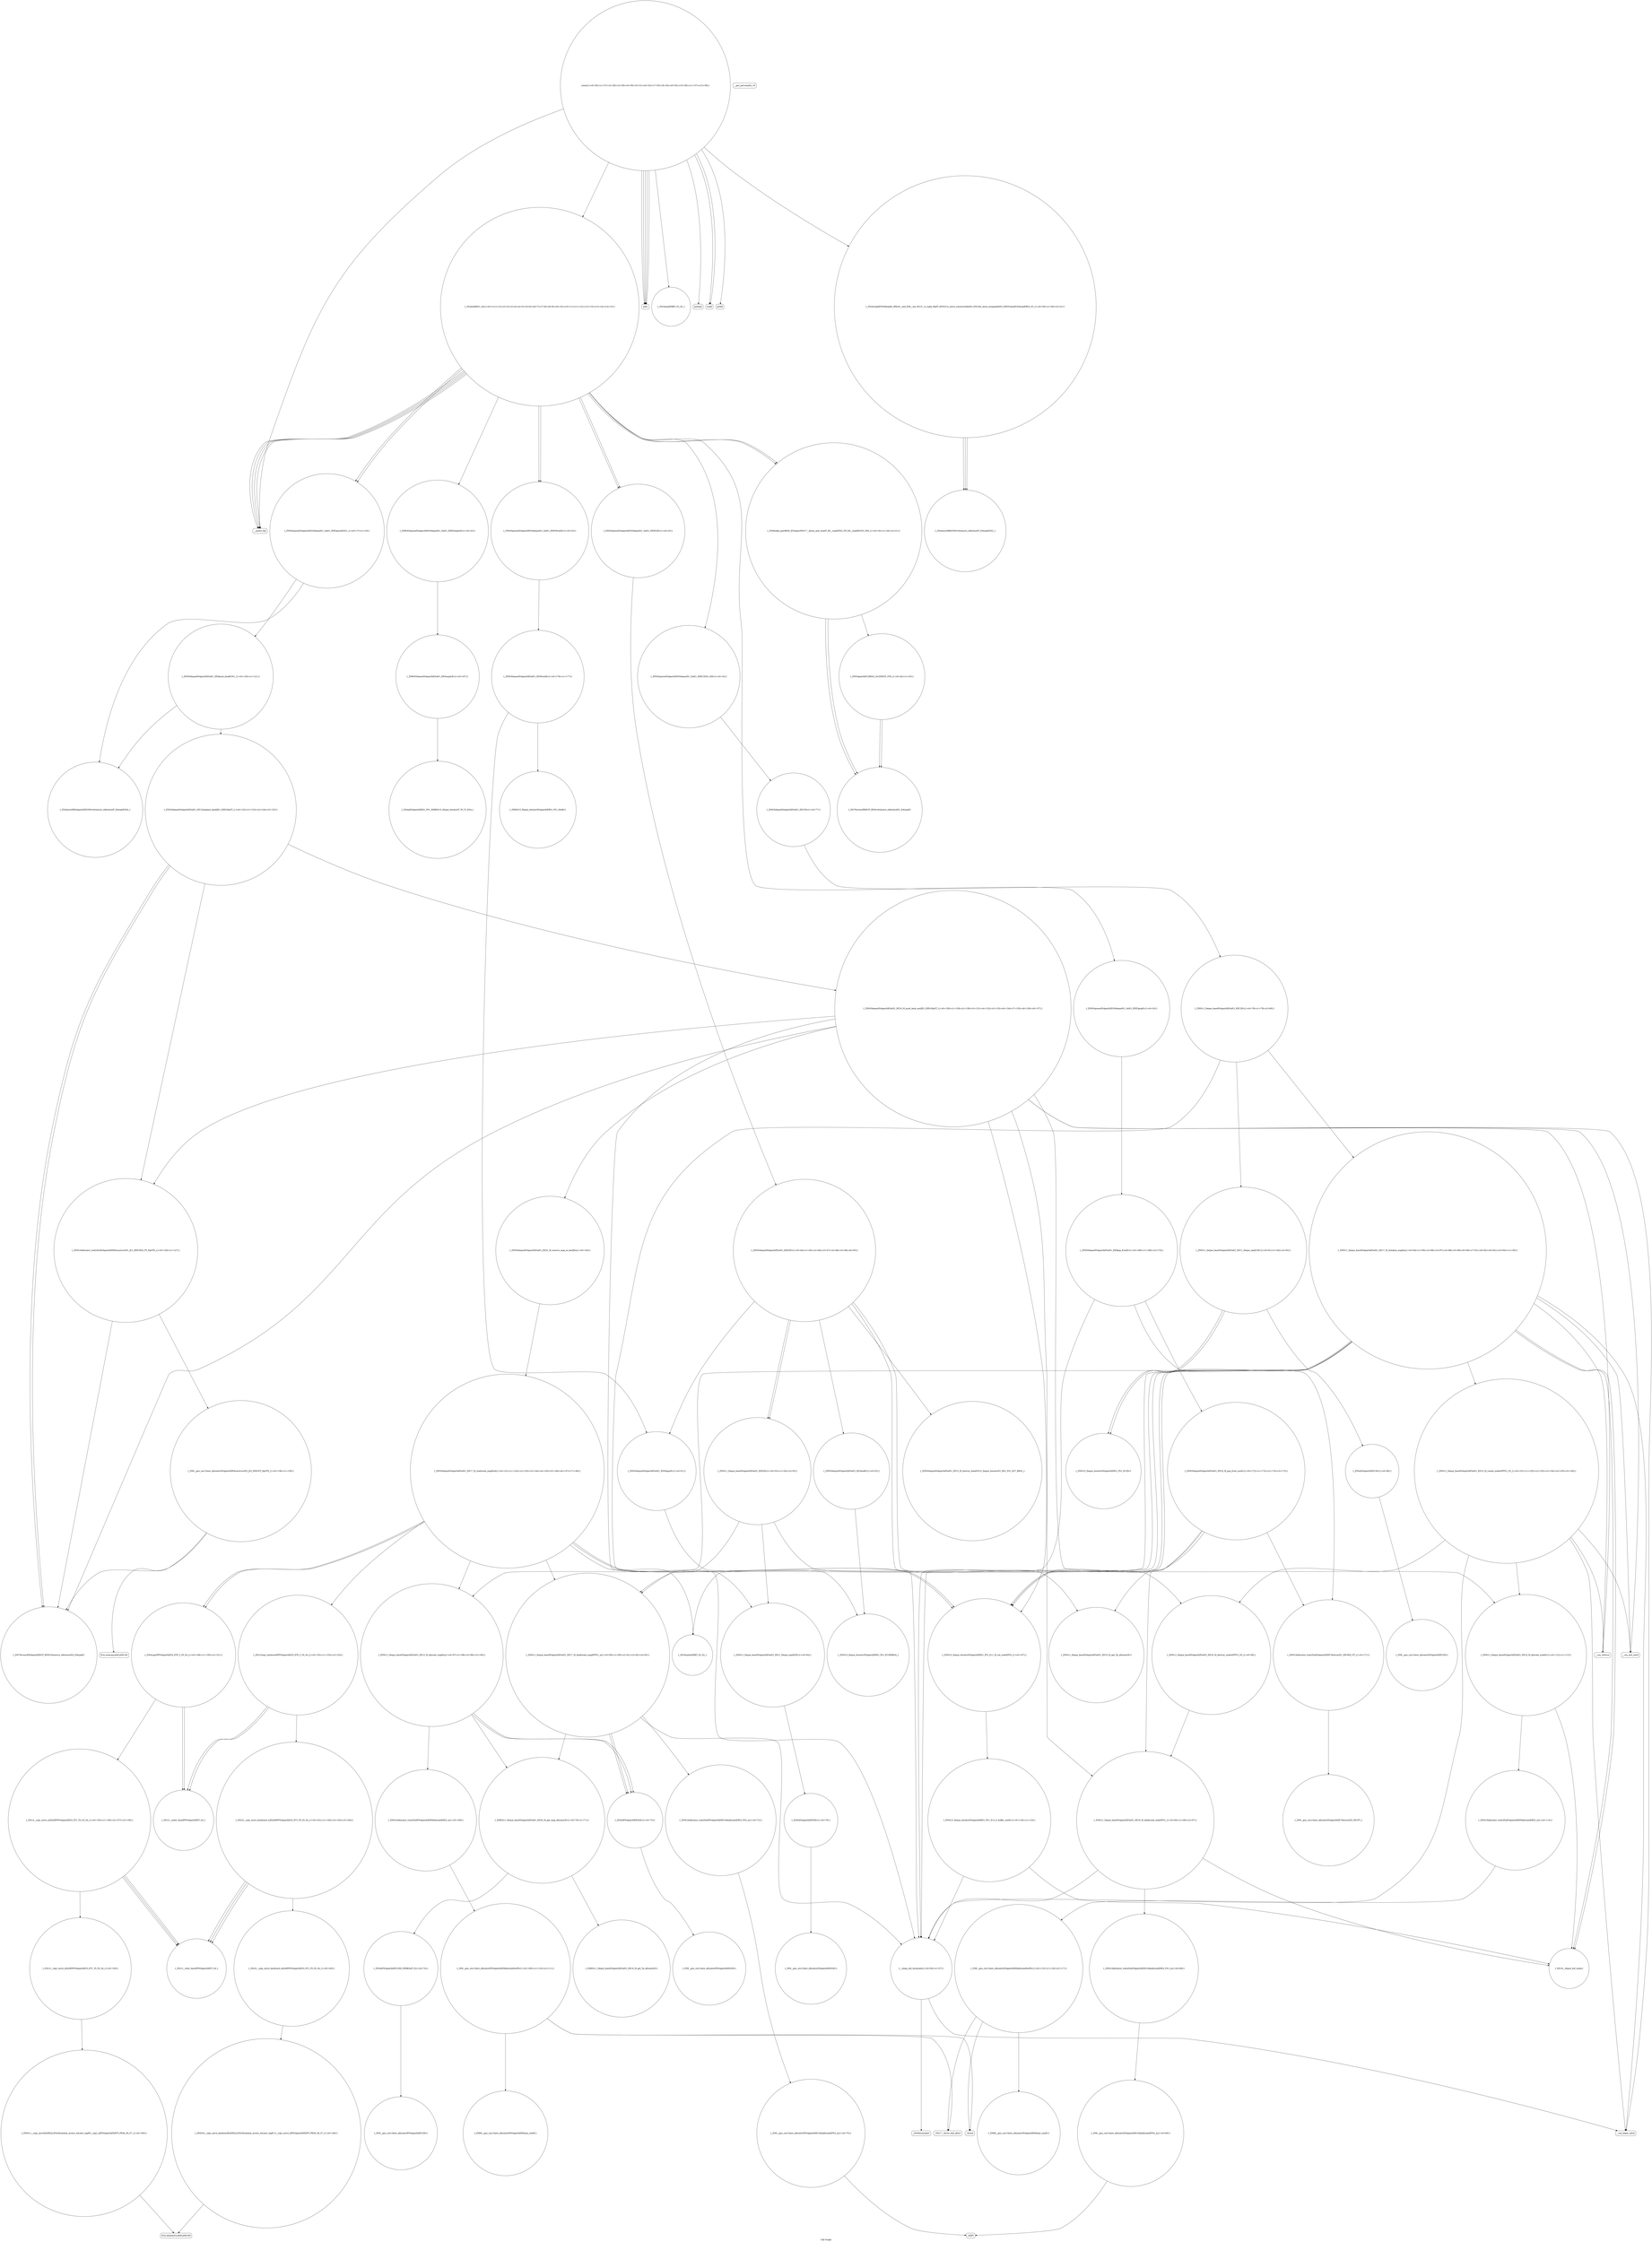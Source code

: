 digraph "Call Graph" {
	label="Call Graph";

	Node0x55ba632e8130 [shape=record,shape=circle,label="{_Z5checkPA51_ciii|{<s0>1|<s1>2|<s2>3|<s3>4|<s4>5|<s5>6|<s6>7|<s7>8|<s8>9|<s9>10|<s10>11|<s11>12|<s12>13|<s13>14|<s14>15}}"];
	Node0x55ba632e8130:s0 -> Node0x55ba632e81b0[color=black];
	Node0x55ba632e8130:s1 -> Node0x55ba6356dff0[color=black];
	Node0x55ba632e8130:s2 -> Node0x55ba6356e0f0[color=black];
	Node0x55ba632e8130:s3 -> Node0x55ba6356e070[color=black];
	Node0x55ba632e8130:s4 -> Node0x55ba6356e370[color=black];
	Node0x55ba632e8130:s5 -> Node0x55ba6356dff0[color=black];
	Node0x55ba632e8130:s6 -> Node0x55ba6356dff0[color=black];
	Node0x55ba632e8130:s7 -> Node0x55ba6356e1f0[color=black];
	Node0x55ba632e8130:s8 -> Node0x55ba6356e270[color=black];
	Node0x55ba632e8130:s9 -> Node0x55ba6356e270[color=black];
	Node0x55ba632e8130:s10 -> Node0x55ba6356e0f0[color=black];
	Node0x55ba632e8130:s11 -> Node0x55ba6356e070[color=black];
	Node0x55ba632e8130:s12 -> Node0x55ba6356e2f0[color=black];
	Node0x55ba632e8130:s13 -> Node0x55ba6356dff0[color=black];
	Node0x55ba632e8130:s14 -> Node0x55ba6356e370[color=black];
	Node0x55ba63571c10 [shape=record,shape=circle,label="{_ZNSt20__copy_move_backwardILb0ELb1ESt26random_access_iterator_tagE13__copy_move_bIPSt4pairIiiEEEPT_PKS6_S9_S7_|{<s0>166}}"];
	Node0x55ba63571c10:s0 -> Node0x55ba63571a90[color=black];
	Node0x55ba6356e270 [shape=record,shape=circle,label="{_ZNSt5queueISt4pairIiiESt5dequeIS1_SaIS1_EEE5frontEv|{<s0>23}}"];
	Node0x55ba6356e270:s0 -> Node0x55ba6356f770[color=black];
	Node0x55ba6356f770 [shape=record,shape=circle,label="{_ZNSt5dequeISt4pairIiiESaIS1_EE5frontEv|{<s0>176|<s1>177}}"];
	Node0x55ba6356f770:s0 -> Node0x55ba6356e970[color=black];
	Node0x55ba6356f770:s1 -> Node0x55ba6356f7f0[color=black];
	Node0x55ba6356e5f0 [shape=record,shape=Mrecord,label="{puts}"];
	Node0x55ba6356e970 [shape=record,shape=circle,label="{_ZNSt5dequeISt4pairIiiESaIS1_EE5beginEv|{<s0>51}}"];
	Node0x55ba6356e970:s0 -> Node0x55ba6356ecf0[color=black];
	Node0x55ba6356ecf0 [shape=record,shape=circle,label="{_ZNSt15_Deque_iteratorISt4pairIiiERS1_PS1_EC2ERKS4_}"];
	Node0x55ba6356f070 [shape=record,shape=circle,label="{_ZN9__gnu_cxx13new_allocatorISt4pairIiiEE10deallocateEPS2_m|{<s0>69}}"];
	Node0x55ba6356f070:s0 -> Node0x55ba6356f0f0[color=black];
	Node0x55ba6356f3f0 [shape=record,shape=circle,label="{_ZN9__gnu_cxx13new_allocatorIPSt4pairIiiEEC2Ev}"];
	Node0x55ba63570790 [shape=record,shape=circle,label="{_ZNSt11_Deque_baseISt4pairIiiESaIS1_EE11_Deque_implC2Ev|{<s0>81|<s1>82|<s2>83}}"];
	Node0x55ba63570790:s0 -> Node0x55ba63570890[color=black];
	Node0x55ba63570790:s1 -> Node0x55ba63570910[color=black];
	Node0x55ba63570790:s2 -> Node0x55ba63570910[color=black];
	Node0x55ba63570b10 [shape=record,shape=circle,label="{_ZNSt11_Deque_baseISt4pairIiiESaIS1_EE15_M_create_nodesEPPS1_S5_|{<s0>101|<s1>102|<s2>103|<s3>104|<s4>105|<s5>106}}"];
	Node0x55ba63570b10:s0 -> Node0x55ba63570f90[color=black];
	Node0x55ba63570b10:s1 -> Node0x55ba6356ebf0[color=black];
	Node0x55ba63570b10:s2 -> Node0x55ba6356ed70[color=black];
	Node0x55ba63570b10:s3 -> Node0x55ba63570b90[color=black];
	Node0x55ba63570b10:s4 -> Node0x55ba63570c10[color=black];
	Node0x55ba63570b10:s5 -> Node0x55ba6356eb70[color=black];
	Node0x55ba63570e90 [shape=record,shape=Mrecord,label="{_ZSt17__throw_bad_allocv}"];
	Node0x55ba63571210 [shape=record,shape=circle,label="{_ZNSt5dequeISt4pairIiiESaIS1_EE9push_backEOS1_|{<s0>120|<s1>121}}"];
	Node0x55ba63571210:s0 -> Node0x55ba63571290[color=black];
	Node0x55ba63571210:s1 -> Node0x55ba63571310[color=black];
	Node0x55ba63571590 [shape=record,shape=Mrecord,label="{llvm.memcpy.p0i8.p0i8.i64}"];
	Node0x55ba63571910 [shape=record,shape=circle,label="{_ZSt13__copy_move_aILb0EPPSt4pairIiiES3_ET1_T0_S5_S4_|{<s0>159}}"];
	Node0x55ba63571910:s0 -> Node0x55ba63571a10[color=black];
	Node0x55ba632e81b0 [shape=record,shape=circle,label="{_ZNSt5queueISt4pairIiiESt5dequeIS1_SaIS1_EEEC2IS4_vEEv|{<s0>16}}"];
	Node0x55ba632e81b0:s0 -> Node0x55ba6356f670[color=black];
	Node0x55ba63571c90 [shape=record,shape=circle,label="{_ZNKSt5dequeISt4pairIiiESaIS1_EE5emptyEv|{<s0>167}}"];
	Node0x55ba63571c90:s0 -> Node0x55ba63571d10[color=black];
	Node0x55ba6356e2f0 [shape=record,shape=circle,label="{_ZNSt5queueISt4pairIiiESt5dequeIS1_SaIS1_EEE3popEv|{<s0>24}}"];
	Node0x55ba6356e2f0:s0 -> Node0x55ba63571d90[color=black];
	Node0x55ba6356f7f0 [shape=record,shape=circle,label="{_ZNKSt15_Deque_iteratorISt4pairIiiERS1_PS1_EdeEv}"];
	Node0x55ba6356e670 [shape=record,shape=circle,label="{_ZSt3maxIiERKT_S2_S2_}"];
	Node0x55ba6356e9f0 [shape=record,shape=circle,label="{_ZNSt5dequeISt4pairIiiESaIS1_EE3endEv|{<s0>52}}"];
	Node0x55ba6356e9f0:s0 -> Node0x55ba6356ecf0[color=black];
	Node0x55ba6356ed70 [shape=record,shape=circle,label="{_ZNSt11_Deque_baseISt4pairIiiESaIS1_EE16_M_destroy_nodesEPPS1_S5_|{<s0>58}}"];
	Node0x55ba6356ed70:s0 -> Node0x55ba6356eef0[color=black];
	Node0x55ba6356f0f0 [shape=record,shape=Mrecord,label="{_ZdlPv}"];
	Node0x55ba6356f470 [shape=record,shape=circle,label="{_ZN9__gnu_cxx13new_allocatorIPSt4pairIiiEE10deallocateEPS3_m|{<s0>75}}"];
	Node0x55ba6356f470:s0 -> Node0x55ba6356f0f0[color=black];
	Node0x55ba63570810 [shape=record,shape=circle,label="{_ZNSt11_Deque_baseISt4pairIiiESaIS1_EE17_M_initialize_mapEm|{<s0>84|<s1>85|<s2>86|<s3>87|<s4>88|<s5>89|<s6>90|<s7>91|<s8>92|<s9>93|<s10>94|<s11>95}}"];
	Node0x55ba63570810:s0 -> Node0x55ba6356eff0[color=black];
	Node0x55ba63570810:s1 -> Node0x55ba63570a10[color=black];
	Node0x55ba63570810:s2 -> Node0x55ba63570a90[color=black];
	Node0x55ba63570810:s3 -> Node0x55ba63570b10[color=black];
	Node0x55ba63570810:s4 -> Node0x55ba6356ebf0[color=black];
	Node0x55ba63570810:s5 -> Node0x55ba6356edf0[color=black];
	Node0x55ba63570810:s6 -> Node0x55ba63570b90[color=black];
	Node0x55ba63570810:s7 -> Node0x55ba63570c10[color=black];
	Node0x55ba63570810:s8 -> Node0x55ba63570c90[color=black];
	Node0x55ba63570810:s9 -> Node0x55ba63570c90[color=black];
	Node0x55ba63570810:s10 -> Node0x55ba6356eff0[color=black];
	Node0x55ba63570810:s11 -> Node0x55ba6356eb70[color=black];
	Node0x55ba63570b90 [shape=record,shape=Mrecord,label="{__cxa_rethrow}"];
	Node0x55ba63570f10 [shape=record,shape=Mrecord,label="{_Znwm}"];
	Node0x55ba63571290 [shape=record,shape=circle,label="{_ZSt4moveIRSt4pairIiiEEONSt16remove_referenceIT_E4typeEOS4_}"];
	Node0x55ba63571610 [shape=record,shape=circle,label="{_ZNSt5dequeISt4pairIiiESaIS1_EE22_M_reserve_map_at_backEm|{<s0>140}}"];
	Node0x55ba63571610:s0 -> Node0x55ba63571690[color=black];
	Node0x55ba63571990 [shape=record,shape=circle,label="{_ZSt12__niter_baseIPPSt4pairIiiEET_S4_}"];
	Node0x55ba6356dff0 [shape=record,shape=Mrecord,label="{__assert_fail}"];
	Node0x55ba63571d10 [shape=record,shape=circle,label="{_ZSteqISt4pairIiiERS1_PS1_EbRKSt15_Deque_iteratorIT_T0_T1_ESA_}"];
	Node0x55ba6356e370 [shape=record,shape=circle,label="{_ZNSt5queueISt4pairIiiESt5dequeIS1_SaIS1_EEED2Ev|{<s0>25}}"];
	Node0x55ba6356e370:s0 -> Node0x55ba6356e870[color=black];
	Node0x55ba6356f870 [shape=record,shape=circle,label="{_ZSt4moveIRiEONSt16remove_referenceIT_E4typeEOS2_}"];
	Node0x55ba6356e6f0 [shape=record,shape=Mrecord,label="{putchar}"];
	Node0x55ba6356ea70 [shape=record,shape=circle,label="{_ZNSt11_Deque_baseISt4pairIiiESaIS1_EE19_M_get_Tp_allocatorEv}"];
	Node0x55ba6356edf0 [shape=record,shape=circle,label="{_ZNSt11_Deque_baseISt4pairIiiESaIS1_EE17_M_deallocate_mapEPPS1_m|{<s0>59|<s1>60|<s2>61|<s3>62|<s4>63}}"];
	Node0x55ba6356edf0:s0 -> Node0x55ba6356f170[color=black];
	Node0x55ba6356edf0:s1 -> Node0x55ba6356f1f0[color=black];
	Node0x55ba6356edf0:s2 -> Node0x55ba6356f270[color=black];
	Node0x55ba6356edf0:s3 -> Node0x55ba6356f270[color=black];
	Node0x55ba6356edf0:s4 -> Node0x55ba6356eb70[color=black];
	Node0x55ba6356f170 [shape=record,shape=circle,label="{_ZNKSt11_Deque_baseISt4pairIiiESaIS1_EE20_M_get_map_allocatorEv|{<s0>70|<s1>71}}"];
	Node0x55ba6356f170:s0 -> Node0x55ba6356f2f0[color=black];
	Node0x55ba6356f170:s1 -> Node0x55ba6356f370[color=black];
	Node0x55ba6356f4f0 [shape=record,shape=circle,label="{_ZN9__gnu_cxx13new_allocatorIPSt4pairIiiEED2Ev}"];
	Node0x55ba63570890 [shape=record,shape=circle,label="{_ZNSaISt4pairIiiEEC2Ev|{<s0>96}}"];
	Node0x55ba63570890:s0 -> Node0x55ba63570990[color=black];
	Node0x55ba63570c10 [shape=record,shape=Mrecord,label="{__cxa_end_catch}"];
	Node0x55ba63570f90 [shape=record,shape=circle,label="{_ZNSt11_Deque_baseISt4pairIiiESaIS1_EE16_M_allocate_nodeEv|{<s0>112|<s1>113}}"];
	Node0x55ba63570f90:s0 -> Node0x55ba6356eff0[color=black];
	Node0x55ba63570f90:s1 -> Node0x55ba63571010[color=black];
	Node0x55ba63571310 [shape=record,shape=circle,label="{_ZNSt5dequeISt4pairIiiESaIS1_EE12emplace_backIJS1_EEEvDpOT_|{<s0>122|<s1>123|<s2>124|<s3>125}}"];
	Node0x55ba63571310:s0 -> Node0x55ba63571410[color=black];
	Node0x55ba63571310:s1 -> Node0x55ba63571390[color=black];
	Node0x55ba63571310:s2 -> Node0x55ba63571410[color=black];
	Node0x55ba63571310:s3 -> Node0x55ba63571490[color=black];
	Node0x55ba63571690 [shape=record,shape=circle,label="{_ZNSt5dequeISt4pairIiiESaIS1_EE17_M_reallocate_mapEmb|{<s0>141|<s1>142|<s2>143|<s3>144|<s4>145|<s5>146|<s6>147|<s7>148}}"];
	Node0x55ba63571690:s0 -> Node0x55ba63571710[color=black];
	Node0x55ba63571690:s1 -> Node0x55ba63571790[color=black];
	Node0x55ba63571690:s2 -> Node0x55ba63570a10[color=black];
	Node0x55ba63571690:s3 -> Node0x55ba63570a90[color=black];
	Node0x55ba63571690:s4 -> Node0x55ba63571710[color=black];
	Node0x55ba63571690:s5 -> Node0x55ba6356edf0[color=black];
	Node0x55ba63571690:s6 -> Node0x55ba63570c90[color=black];
	Node0x55ba63571690:s7 -> Node0x55ba63570c90[color=black];
	Node0x55ba63571a10 [shape=record,shape=circle,label="{_ZNSt11__copy_moveILb0ELb1ESt26random_access_iterator_tagE8__copy_mIPSt4pairIiiEEEPT_PKS6_S9_S7_|{<s0>160}}"];
	Node0x55ba63571a10:s0 -> Node0x55ba63571a90[color=black];
	Node0x55ba6356e070 [shape=record,shape=circle,label="{_ZNSt5queueISt4pairIiiESt5dequeIS1_SaIS1_EEE4pushEOS1_|{<s0>17|<s1>18}}"];
	Node0x55ba6356e070:s0 -> Node0x55ba63571290[color=black];
	Node0x55ba6356e070:s1 -> Node0x55ba63571210[color=black];
	Node0x55ba63571d90 [shape=record,shape=circle,label="{_ZNSt5dequeISt4pairIiiESaIS1_EE9pop_frontEv|{<s0>168|<s1>169|<s2>170}}"];
	Node0x55ba63571d90:s0 -> Node0x55ba63571e10[color=black];
	Node0x55ba63571d90:s1 -> Node0x55ba63571e90[color=black];
	Node0x55ba63571d90:s2 -> Node0x55ba6356eb70[color=black];
	Node0x55ba6356e3f0 [shape=record,shape=circle,label="{main|{<s0>26|<s1>27|<s2>28|<s3>29|<s4>30|<s5>31|<s6>32|<s7>33|<s8>34|<s9>35|<s10>36|<s11>37|<s12>38}}"];
	Node0x55ba6356e3f0:s0 -> Node0x55ba6356e470[color=black];
	Node0x55ba6356e3f0:s1 -> Node0x55ba6356e470[color=black];
	Node0x55ba6356e3f0:s2 -> Node0x55ba6356e4f0[color=black];
	Node0x55ba6356e3f0:s3 -> Node0x55ba6356e570[color=black];
	Node0x55ba6356e3f0:s4 -> Node0x55ba6356e5f0[color=black];
	Node0x55ba6356e3f0:s5 -> Node0x55ba6356e5f0[color=black];
	Node0x55ba6356e3f0:s6 -> Node0x55ba6356dff0[color=black];
	Node0x55ba6356e3f0:s7 -> Node0x55ba6356e5f0[color=black];
	Node0x55ba6356e3f0:s8 -> Node0x55ba6356e670[color=black];
	Node0x55ba6356e3f0:s9 -> Node0x55ba6356e5f0[color=black];
	Node0x55ba6356e3f0:s10 -> Node0x55ba6356e6f0[color=black];
	Node0x55ba6356e3f0:s11 -> Node0x55ba6356e5f0[color=black];
	Node0x55ba6356e3f0:s12 -> Node0x55ba632e8130[color=black];
	Node0x55ba6356e770 [shape=record,shape=circle,label="{_ZSt7forwardIRiEOT_RNSt16remove_referenceIS1_E4typeE}"];
	Node0x55ba6356eaf0 [shape=record,shape=circle,label="{_ZNSt11_Deque_baseISt4pairIiiESaIS1_EED2Ev|{<s0>53|<s1>54|<s2>55}}"];
	Node0x55ba6356eaf0:s0 -> Node0x55ba6356ed70[color=black];
	Node0x55ba6356eaf0:s1 -> Node0x55ba6356edf0[color=black];
	Node0x55ba6356eaf0:s2 -> Node0x55ba6356ee70[color=black];
	Node0x55ba6356ee70 [shape=record,shape=circle,label="{_ZNSt11_Deque_baseISt4pairIiiESaIS1_EE11_Deque_implD2Ev|{<s0>64}}"];
	Node0x55ba6356ee70:s0 -> Node0x55ba6356f570[color=black];
	Node0x55ba6356f1f0 [shape=record,shape=circle,label="{_ZNSt16allocator_traitsISaIPSt4pairIiiEEE10deallocateERS3_PS2_m|{<s0>72}}"];
	Node0x55ba6356f1f0:s0 -> Node0x55ba6356f470[color=black];
	Node0x55ba6356f570 [shape=record,shape=circle,label="{_ZNSaISt4pairIiiEED2Ev|{<s0>76}}"];
	Node0x55ba6356f570:s0 -> Node0x55ba6356f5f0[color=black];
	Node0x55ba63570910 [shape=record,shape=circle,label="{_ZNSt15_Deque_iteratorISt4pairIiiERS1_PS1_EC2Ev}"];
	Node0x55ba63570c90 [shape=record,shape=circle,label="{_ZNSt15_Deque_iteratorISt4pairIiiERS1_PS1_E11_M_set_nodeEPS3_|{<s0>107}}"];
	Node0x55ba63570c90:s0 -> Node0x55ba63571190[color=black];
	Node0x55ba63571010 [shape=record,shape=circle,label="{_ZNSt16allocator_traitsISaISt4pairIiiEEE8allocateERS2_m|{<s0>114}}"];
	Node0x55ba63571010:s0 -> Node0x55ba63571090[color=black];
	Node0x55ba63571390 [shape=record,shape=circle,label="{_ZNSt16allocator_traitsISaISt4pairIiiEEE9constructIS1_JS1_EEEvRS2_PT_DpOT0_|{<s0>126|<s1>127}}"];
	Node0x55ba63571390:s0 -> Node0x55ba63571410[color=black];
	Node0x55ba63571390:s1 -> Node0x55ba63571510[color=black];
	Node0x55ba63571710 [shape=record,shape=circle,label="{_ZSt4copyIPPSt4pairIiiES3_ET0_T_S5_S4_|{<s0>149|<s1>150|<s2>151}}"];
	Node0x55ba63571710:s0 -> Node0x55ba63571890[color=black];
	Node0x55ba63571710:s1 -> Node0x55ba63571890[color=black];
	Node0x55ba63571710:s2 -> Node0x55ba63571810[color=black];
	Node0x55ba63571a90 [shape=record,shape=Mrecord,label="{llvm.memmove.p0i8.p0i8.i64}"];
	Node0x55ba6356e0f0 [shape=record,shape=circle,label="{_ZSt9make_pairIRiS0_ESt4pairINSt17__decay_and_stripIT_E6__typeENS2_IT0_E6__typeEEOS3_OS6_|{<s0>19|<s1>20|<s2>21}}"];
	Node0x55ba6356e0f0:s0 -> Node0x55ba6356e770[color=black];
	Node0x55ba6356e0f0:s1 -> Node0x55ba6356e770[color=black];
	Node0x55ba6356e0f0:s2 -> Node0x55ba6356e7f0[color=black];
	Node0x55ba63571e10 [shape=record,shape=circle,label="{_ZNSt16allocator_traitsISaISt4pairIiiEEE7destroyIS1_EEvRS2_PT_|{<s0>171}}"];
	Node0x55ba63571e10:s0 -> Node0x55ba6356f6f0[color=black];
	Node0x55ba6356e470 [shape=record,shape=Mrecord,label="{scanf}"];
	Node0x55ba6356e7f0 [shape=record,shape=circle,label="{_ZNSt4pairIiiEC2IRiS2_Lb1EEEOT_OT0_|{<s0>42|<s1>43}}"];
	Node0x55ba6356e7f0:s0 -> Node0x55ba6356e770[color=black];
	Node0x55ba6356e7f0:s1 -> Node0x55ba6356e770[color=black];
	Node0x55ba6356eb70 [shape=record,shape=circle,label="{__clang_call_terminate|{<s0>56|<s1>57}}"];
	Node0x55ba6356eb70:s0 -> Node0x55ba6356ebf0[color=black];
	Node0x55ba6356eb70:s1 -> Node0x55ba6356ec70[color=black];
	Node0x55ba6356eef0 [shape=record,shape=circle,label="{_ZNSt11_Deque_baseISt4pairIiiESaIS1_EE18_M_deallocate_nodeEPS1_|{<s0>65|<s1>66|<s2>67}}"];
	Node0x55ba6356eef0:s0 -> Node0x55ba6356eff0[color=black];
	Node0x55ba6356eef0:s1 -> Node0x55ba6356ef70[color=black];
	Node0x55ba6356eef0:s2 -> Node0x55ba6356eb70[color=black];
	Node0x55ba6356f270 [shape=record,shape=circle,label="{_ZNSaIPSt4pairIiiEED2Ev|{<s0>73}}"];
	Node0x55ba6356f270:s0 -> Node0x55ba6356f4f0[color=black];
	Node0x55ba6356f5f0 [shape=record,shape=circle,label="{_ZN9__gnu_cxx13new_allocatorISt4pairIiiEED2Ev}"];
	Node0x55ba63570990 [shape=record,shape=circle,label="{_ZN9__gnu_cxx13new_allocatorISt4pairIiiEEC2Ev}"];
	Node0x55ba63570d10 [shape=record,shape=circle,label="{_ZNSt16allocator_traitsISaIPSt4pairIiiEEE8allocateERS3_m|{<s0>108}}"];
	Node0x55ba63570d10:s0 -> Node0x55ba63570d90[color=black];
	Node0x55ba63571090 [shape=record,shape=circle,label="{_ZN9__gnu_cxx13new_allocatorISt4pairIiiEE8allocateEmPKv|{<s0>115|<s1>116|<s2>117}}"];
	Node0x55ba63571090:s0 -> Node0x55ba63571110[color=black];
	Node0x55ba63571090:s1 -> Node0x55ba63570e90[color=black];
	Node0x55ba63571090:s2 -> Node0x55ba63570f10[color=black];
	Node0x55ba63571410 [shape=record,shape=circle,label="{_ZSt7forwardISt4pairIiiEEOT_RNSt16remove_referenceIS2_E4typeE}"];
	Node0x55ba63571790 [shape=record,shape=circle,label="{_ZSt13copy_backwardIPPSt4pairIiiES3_ET0_T_S5_S4_|{<s0>152|<s1>153|<s2>154}}"];
	Node0x55ba63571790:s0 -> Node0x55ba63571890[color=black];
	Node0x55ba63571790:s1 -> Node0x55ba63571890[color=black];
	Node0x55ba63571790:s2 -> Node0x55ba63571b10[color=black];
	Node0x55ba63571b10 [shape=record,shape=circle,label="{_ZSt23__copy_move_backward_a2ILb0EPPSt4pairIiiES3_ET1_T0_S5_S4_|{<s0>161|<s1>162|<s2>163|<s3>164}}"];
	Node0x55ba63571b10:s0 -> Node0x55ba63571990[color=black];
	Node0x55ba63571b10:s1 -> Node0x55ba63571990[color=black];
	Node0x55ba63571b10:s2 -> Node0x55ba63571990[color=black];
	Node0x55ba63571b10:s3 -> Node0x55ba63571b90[color=black];
	Node0x55ba6356e170 [shape=record,shape=Mrecord,label="{__gxx_personality_v0}"];
	Node0x55ba63571e90 [shape=record,shape=circle,label="{_ZNSt5dequeISt4pairIiiESaIS1_EE16_M_pop_front_auxEv|{<s0>172|<s1>173|<s2>174|<s3>175}}"];
	Node0x55ba63571e90:s0 -> Node0x55ba6356ea70[color=black];
	Node0x55ba63571e90:s1 -> Node0x55ba63571e10[color=black];
	Node0x55ba63571e90:s2 -> Node0x55ba6356eef0[color=black];
	Node0x55ba63571e90:s3 -> Node0x55ba63570c90[color=black];
	Node0x55ba6356e4f0 [shape=record,shape=Mrecord,label="{printf}"];
	Node0x55ba6356e870 [shape=record,shape=circle,label="{_ZNSt5dequeISt4pairIiiESaIS1_EED2Ev|{<s0>44|<s1>45|<s2>46|<s3>47|<s4>48|<s5>49|<s6>50}}"];
	Node0x55ba6356e870:s0 -> Node0x55ba6356e970[color=black];
	Node0x55ba6356e870:s1 -> Node0x55ba6356e9f0[color=black];
	Node0x55ba6356e870:s2 -> Node0x55ba6356ea70[color=black];
	Node0x55ba6356e870:s3 -> Node0x55ba6356e8f0[color=black];
	Node0x55ba6356e870:s4 -> Node0x55ba6356eaf0[color=black];
	Node0x55ba6356e870:s5 -> Node0x55ba6356eaf0[color=black];
	Node0x55ba6356e870:s6 -> Node0x55ba6356eb70[color=black];
	Node0x55ba6356ebf0 [shape=record,shape=Mrecord,label="{__cxa_begin_catch}"];
	Node0x55ba6356ef70 [shape=record,shape=circle,label="{_ZNSt16allocator_traitsISaISt4pairIiiEEE10deallocateERS2_PS1_m|{<s0>68}}"];
	Node0x55ba6356ef70:s0 -> Node0x55ba6356f070[color=black];
	Node0x55ba6356f2f0 [shape=record,shape=circle,label="{_ZNKSt11_Deque_baseISt4pairIiiESaIS1_EE19_M_get_Tp_allocatorEv}"];
	Node0x55ba6356f670 [shape=record,shape=circle,label="{_ZNSt5dequeISt4pairIiiESaIS1_EEC2Ev|{<s0>77}}"];
	Node0x55ba6356f670:s0 -> Node0x55ba63570710[color=black];
	Node0x55ba63570a10 [shape=record,shape=circle,label="{_ZSt3maxImERKT_S2_S2_}"];
	Node0x55ba63570d90 [shape=record,shape=circle,label="{_ZN9__gnu_cxx13new_allocatorIPSt4pairIiiEE8allocateEmPKv|{<s0>109|<s1>110|<s2>111}}"];
	Node0x55ba63570d90:s0 -> Node0x55ba63570e10[color=black];
	Node0x55ba63570d90:s1 -> Node0x55ba63570e90[color=black];
	Node0x55ba63570d90:s2 -> Node0x55ba63570f10[color=black];
	Node0x55ba63571110 [shape=record,shape=circle,label="{_ZNK9__gnu_cxx13new_allocatorISt4pairIiiEE8max_sizeEv}"];
	Node0x55ba63571490 [shape=record,shape=circle,label="{_ZNSt5dequeISt4pairIiiESaIS1_EE16_M_push_back_auxIJS1_EEEvDpOT_|{<s0>128|<s1>129|<s2>130|<s3>131|<s4>132|<s5>133|<s6>134|<s7>135|<s8>136|<s9>137}}"];
	Node0x55ba63571490:s0 -> Node0x55ba63571610[color=black];
	Node0x55ba63571490:s1 -> Node0x55ba63570f90[color=black];
	Node0x55ba63571490:s2 -> Node0x55ba63571410[color=black];
	Node0x55ba63571490:s3 -> Node0x55ba63571390[color=black];
	Node0x55ba63571490:s4 -> Node0x55ba63570c90[color=black];
	Node0x55ba63571490:s5 -> Node0x55ba6356ebf0[color=black];
	Node0x55ba63571490:s6 -> Node0x55ba6356eef0[color=black];
	Node0x55ba63571490:s7 -> Node0x55ba63570b90[color=black];
	Node0x55ba63571490:s8 -> Node0x55ba63570c10[color=black];
	Node0x55ba63571490:s9 -> Node0x55ba6356eb70[color=black];
	Node0x55ba63571810 [shape=record,shape=circle,label="{_ZSt14__copy_move_a2ILb0EPPSt4pairIiiES3_ET1_T0_S5_S4_|{<s0>155|<s1>156|<s2>157|<s3>158}}"];
	Node0x55ba63571810:s0 -> Node0x55ba63571990[color=black];
	Node0x55ba63571810:s1 -> Node0x55ba63571990[color=black];
	Node0x55ba63571810:s2 -> Node0x55ba63571990[color=black];
	Node0x55ba63571810:s3 -> Node0x55ba63571910[color=black];
	Node0x55ba63571b90 [shape=record,shape=circle,label="{_ZSt22__copy_move_backward_aILb0EPPSt4pairIiiES3_ET1_T0_S5_S4_|{<s0>165}}"];
	Node0x55ba63571b90:s0 -> Node0x55ba63571c10[color=black];
	Node0x55ba6356e1f0 [shape=record,shape=circle,label="{_ZNKSt5queueISt4pairIiiESt5dequeIS1_SaIS1_EEE5emptyEv|{<s0>22}}"];
	Node0x55ba6356e1f0:s0 -> Node0x55ba63571c90[color=black];
	Node0x55ba6356f6f0 [shape=record,shape=circle,label="{_ZN9__gnu_cxx13new_allocatorISt4pairIiiEE7destroyIS2_EEvPT_}"];
	Node0x55ba6356e570 [shape=record,shape=circle,label="{_ZSt4swapIiENSt9enable_ifIXsr6__and_ISt6__not_ISt15__is_tuple_likeIT_EESt21is_move_constructibleIS3_ESt18is_move_assignableIS3_EEE5valueEvE4typeERS3_SC_|{<s0>39|<s1>40|<s2>41}}"];
	Node0x55ba6356e570:s0 -> Node0x55ba6356f870[color=black];
	Node0x55ba6356e570:s1 -> Node0x55ba6356f870[color=black];
	Node0x55ba6356e570:s2 -> Node0x55ba6356f870[color=black];
	Node0x55ba6356e8f0 [shape=record,shape=circle,label="{_ZNSt5dequeISt4pairIiiESaIS1_EE15_M_destroy_dataESt15_Deque_iteratorIS1_RS1_PS1_ES7_RKS2_}"];
	Node0x55ba6356ec70 [shape=record,shape=Mrecord,label="{_ZSt9terminatev}"];
	Node0x55ba6356eff0 [shape=record,shape=circle,label="{_ZSt16__deque_buf_sizem}"];
	Node0x55ba6356f370 [shape=record,shape=circle,label="{_ZNSaIPSt4pairIiiEEC2IS0_EERKSaIT_E|{<s0>74}}"];
	Node0x55ba6356f370:s0 -> Node0x55ba6356f3f0[color=black];
	Node0x55ba63570710 [shape=record,shape=circle,label="{_ZNSt11_Deque_baseISt4pairIiiESaIS1_EEC2Ev|{<s0>78|<s1>79|<s2>80}}"];
	Node0x55ba63570710:s0 -> Node0x55ba63570790[color=black];
	Node0x55ba63570710:s1 -> Node0x55ba63570810[color=black];
	Node0x55ba63570710:s2 -> Node0x55ba6356ee70[color=black];
	Node0x55ba63570a90 [shape=record,shape=circle,label="{_ZNSt11_Deque_baseISt4pairIiiESaIS1_EE15_M_allocate_mapEm|{<s0>97|<s1>98|<s2>99|<s3>100}}"];
	Node0x55ba63570a90:s0 -> Node0x55ba6356f170[color=black];
	Node0x55ba63570a90:s1 -> Node0x55ba63570d10[color=black];
	Node0x55ba63570a90:s2 -> Node0x55ba6356f270[color=black];
	Node0x55ba63570a90:s3 -> Node0x55ba6356f270[color=black];
	Node0x55ba63570e10 [shape=record,shape=circle,label="{_ZNK9__gnu_cxx13new_allocatorIPSt4pairIiiEE8max_sizeEv}"];
	Node0x55ba63571190 [shape=record,shape=circle,label="{_ZNSt15_Deque_iteratorISt4pairIiiERS1_PS1_E14_S_buffer_sizeEv|{<s0>118|<s1>119}}"];
	Node0x55ba63571190:s0 -> Node0x55ba6356eff0[color=black];
	Node0x55ba63571190:s1 -> Node0x55ba6356eb70[color=black];
	Node0x55ba63571510 [shape=record,shape=circle,label="{_ZN9__gnu_cxx13new_allocatorISt4pairIiiEE9constructIS2_JS2_EEEvPT_DpOT0_|{<s0>138|<s1>139}}"];
	Node0x55ba63571510:s0 -> Node0x55ba63571410[color=black];
	Node0x55ba63571510:s1 -> Node0x55ba63571590[color=black];
	Node0x55ba63571890 [shape=record,shape=circle,label="{_ZSt12__miter_baseIPPSt4pairIiiEET_S4_}"];
}
